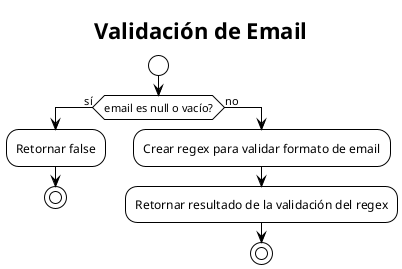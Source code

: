 @startuml PCB-A-01
!theme plain
skinparam backgroundColor white
skinparam defaultFontName Arial
skinparam defaultFontColor black
skinparam arrowColor black
skinparam shadowing false

title Validación de Email
start
if (email es null o vacío?) then (sí)
  :Retornar false;
  stop
else (no)
  :Crear regex para validar formato de email;
  :Retornar resultado de la validación del regex;
  stop
endif
@enduml